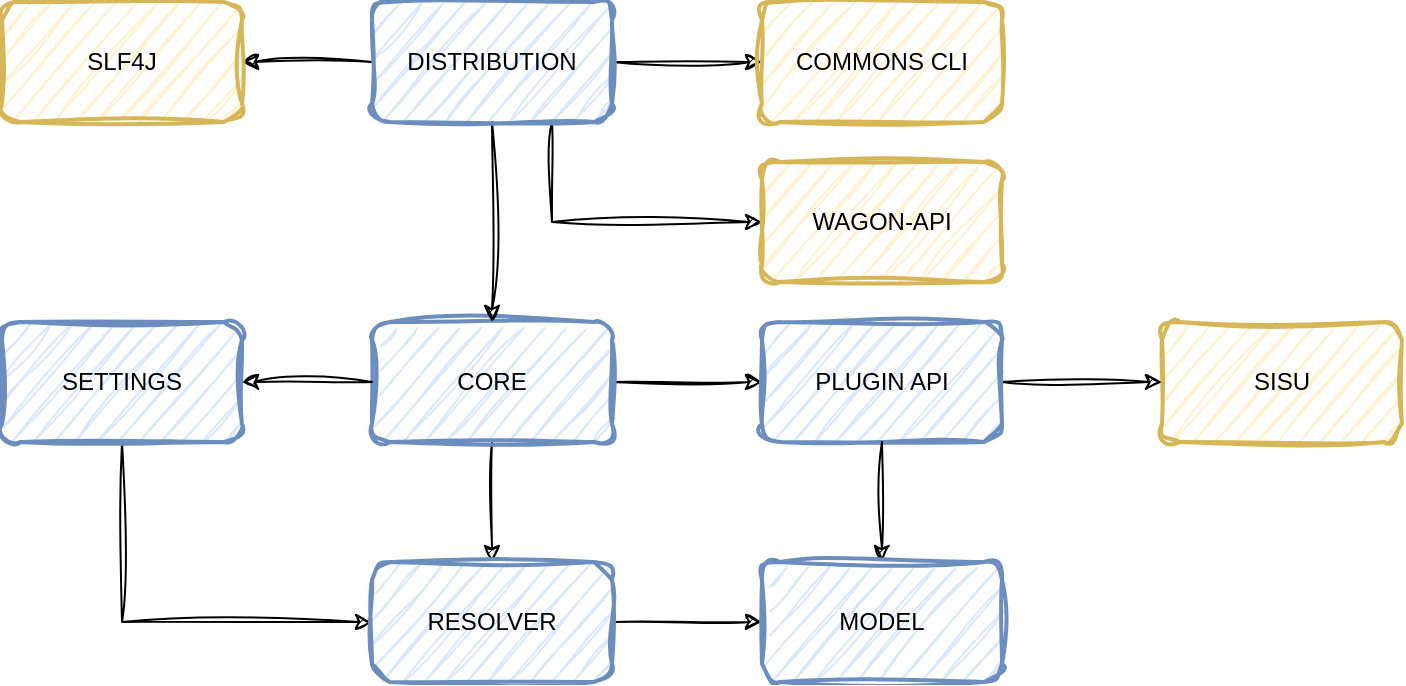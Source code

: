 <mxfile version="24.5.3" type="device" pages="2">
  <diagram name="architecture" id="eDK6Q7-gz9CCCeQCRKK1">
    <mxGraphModel dx="1434" dy="870" grid="1" gridSize="10" guides="1" tooltips="1" connect="1" arrows="1" fold="1" page="1" pageScale="1" pageWidth="850" pageHeight="1100" math="0" shadow="0">
      <root>
        <mxCell id="0" />
        <mxCell id="1" parent="0" />
        <mxCell id="8TiuIBxbKRfRdz03uTkU-14" value="" style="edgeStyle=orthogonalEdgeStyle;rounded=0;orthogonalLoop=1;jettySize=auto;exitX=1;exitY=0.5;exitDx=0;exitDy=0;entryX=0;entryY=0.5;entryDx=0;entryDy=0;sketch=1;curveFitting=1;jiggle=2;fontFamily=Helvetica;fontStyle=0;textShadow=0;labelBackgroundColor=none;labelBorderColor=none;html=1;" parent="1" source="8TiuIBxbKRfRdz03uTkU-1" target="8TiuIBxbKRfRdz03uTkU-6" edge="1">
          <mxGeometry relative="1" as="geometry" />
        </mxCell>
        <mxCell id="8TiuIBxbKRfRdz03uTkU-20" value="" style="edgeStyle=orthogonalEdgeStyle;rounded=0;orthogonalLoop=1;jettySize=auto;exitX=0.5;exitY=1;exitDx=0;exitDy=0;entryX=0.5;entryY=0;entryDx=0;entryDy=0;sketch=1;curveFitting=1;jiggle=2;fontFamily=Helvetica;fontStyle=0;textShadow=0;labelBackgroundColor=none;labelBorderColor=none;html=1;" parent="1" source="8TiuIBxbKRfRdz03uTkU-1" target="8TiuIBxbKRfRdz03uTkU-8" edge="1">
          <mxGeometry relative="1" as="geometry" />
        </mxCell>
        <mxCell id="8TiuIBxbKRfRdz03uTkU-1" value="CORE" style="rounded=1;sketch=1;curveFitting=1;jiggle=2;fillColor=#dae8fc;strokeColor=#6c8ebf;glass=0;fontFamily=Helvetica;strokeWidth=2;fontStyle=0;textShadow=0;labelBackgroundColor=none;labelBorderColor=none;whiteSpace=wrap;html=1;" parent="1" vertex="1">
          <mxGeometry x="365" y="250" width="120" height="60" as="geometry" />
        </mxCell>
        <mxCell id="8TiuIBxbKRfRdz03uTkU-3" value="SISU" style="rounded=1;fillColor=#fff2cc;strokeColor=#d6b656;sketch=1;curveFitting=1;jiggle=2;fontFamily=Helvetica;strokeWidth=2;fontStyle=0;textShadow=0;labelBackgroundColor=none;labelBorderColor=none;whiteSpace=wrap;html=1;" parent="1" vertex="1">
          <mxGeometry x="760" y="250" width="120" height="60" as="geometry" />
        </mxCell>
        <mxCell id="8TiuIBxbKRfRdz03uTkU-11" value="" style="edgeStyle=orthogonalEdgeStyle;rounded=0;orthogonalLoop=1;jettySize=auto;exitX=0.5;exitY=1;exitDx=0;exitDy=0;entryX=0.5;entryY=0;entryDx=0;entryDy=0;sketch=1;curveFitting=1;jiggle=2;fontFamily=Helvetica;fontStyle=0;textShadow=0;labelBackgroundColor=none;labelBorderColor=none;html=1;" parent="1" source="8TiuIBxbKRfRdz03uTkU-4" target="8TiuIBxbKRfRdz03uTkU-1" edge="1">
          <mxGeometry relative="1" as="geometry" />
        </mxCell>
        <mxCell id="8TiuIBxbKRfRdz03uTkU-12" value="" style="edgeStyle=orthogonalEdgeStyle;rounded=0;orthogonalLoop=1;jettySize=auto;exitX=0;exitY=0.5;exitDx=0;exitDy=0;entryX=1;entryY=0.5;entryDx=0;entryDy=0;sketch=1;curveFitting=1;jiggle=2;fontFamily=Helvetica;fontStyle=0;textShadow=0;labelBackgroundColor=none;labelBorderColor=none;html=1;" parent="1" source="8TiuIBxbKRfRdz03uTkU-4" target="8TiuIBxbKRfRdz03uTkU-10" edge="1">
          <mxGeometry relative="1" as="geometry" />
        </mxCell>
        <mxCell id="8TiuIBxbKRfRdz03uTkU-13" value="" style="edgeStyle=orthogonalEdgeStyle;rounded=0;orthogonalLoop=1;jettySize=auto;exitX=1;exitY=0.5;exitDx=0;exitDy=0;entryX=0;entryY=0.5;entryDx=0;entryDy=0;sketch=1;curveFitting=1;jiggle=2;fontFamily=Helvetica;fontStyle=0;textShadow=0;labelBackgroundColor=none;labelBorderColor=none;html=1;" parent="1" source="8TiuIBxbKRfRdz03uTkU-4" target="8TiuIBxbKRfRdz03uTkU-5" edge="1">
          <mxGeometry relative="1" as="geometry" />
        </mxCell>
        <mxCell id="5_9vtxObyTEnkmhjaET3-2" value="" style="edgeStyle=orthogonalEdgeStyle;rounded=0;orthogonalLoop=1;jettySize=auto;exitX=0.75;exitY=1;exitDx=0;exitDy=0;entryX=0;entryY=0.5;entryDx=0;entryDy=0;sketch=1;curveFitting=1;jiggle=2;fontFamily=Helvetica;fontStyle=0;textShadow=0;labelBackgroundColor=none;labelBorderColor=none;html=1;" parent="1" source="8TiuIBxbKRfRdz03uTkU-4" target="5_9vtxObyTEnkmhjaET3-1" edge="1">
          <mxGeometry relative="1" as="geometry" />
        </mxCell>
        <mxCell id="8TiuIBxbKRfRdz03uTkU-4" value="DISTRIBUTION" style="rounded=1;fillColor=#dae8fc;strokeColor=#6c8ebf;sketch=1;curveFitting=1;jiggle=2;fontFamily=Helvetica;strokeWidth=2;fontStyle=0;textShadow=0;labelBackgroundColor=none;labelBorderColor=none;whiteSpace=wrap;html=1;" parent="1" vertex="1">
          <mxGeometry x="365" y="90" width="120" height="60" as="geometry" />
        </mxCell>
        <mxCell id="8TiuIBxbKRfRdz03uTkU-5" value="COMMONS CLI" style="rounded=1;fillColor=#fff2cc;strokeColor=#d6b656;sketch=1;curveFitting=1;jiggle=2;fontFamily=Helvetica;strokeWidth=2;fontStyle=0;textShadow=0;labelBackgroundColor=none;labelBorderColor=none;whiteSpace=wrap;html=1;" parent="1" vertex="1">
          <mxGeometry x="560" y="90" width="120" height="60" as="geometry" />
        </mxCell>
        <mxCell id="8TiuIBxbKRfRdz03uTkU-15" value="" style="edgeStyle=orthogonalEdgeStyle;rounded=0;orthogonalLoop=1;jettySize=auto;entryX=0;entryY=0.5;entryDx=0;entryDy=0;sketch=1;curveFitting=1;jiggle=2;fontFamily=Helvetica;fontStyle=0;textShadow=0;labelBackgroundColor=none;labelBorderColor=none;html=1;" parent="1" source="8TiuIBxbKRfRdz03uTkU-6" target="8TiuIBxbKRfRdz03uTkU-3" edge="1">
          <mxGeometry relative="1" as="geometry" />
        </mxCell>
        <mxCell id="8TiuIBxbKRfRdz03uTkU-6" value="PLUGIN API" style="rounded=1;fillColor=#dae8fc;strokeColor=#6c8ebf;sketch=1;curveFitting=1;jiggle=2;fontFamily=Helvetica;strokeWidth=2;fontStyle=0;textShadow=0;labelBackgroundColor=none;labelBorderColor=none;whiteSpace=wrap;html=1;" parent="1" vertex="1">
          <mxGeometry x="560" y="250" width="120" height="60" as="geometry" />
        </mxCell>
        <mxCell id="8TiuIBxbKRfRdz03uTkU-17" value="" style="edgeStyle=orthogonalEdgeStyle;rounded=0;orthogonalLoop=1;jettySize=auto;entryX=0.5;entryY=0;entryDx=0;entryDy=0;sketch=1;curveFitting=1;jiggle=2;exitX=0.5;exitY=1;exitDx=0;exitDy=0;fontFamily=Helvetica;fontStyle=0;textShadow=0;labelBackgroundColor=none;labelBorderColor=none;html=1;" parent="1" source="8TiuIBxbKRfRdz03uTkU-6" target="8TiuIBxbKRfRdz03uTkU-9" edge="1">
          <mxGeometry relative="1" as="geometry" />
        </mxCell>
        <mxCell id="8TiuIBxbKRfRdz03uTkU-18" value="" style="edgeStyle=orthogonalEdgeStyle;rounded=0;orthogonalLoop=1;jettySize=auto;exitX=0.5;exitY=1;exitDx=0;exitDy=0;entryX=0;entryY=0.5;entryDx=0;entryDy=0;sketch=1;curveFitting=1;jiggle=2;fontFamily=Helvetica;fontStyle=0;textShadow=0;labelBackgroundColor=none;labelBorderColor=none;html=1;" parent="1" source="8TiuIBxbKRfRdz03uTkU-7" target="8TiuIBxbKRfRdz03uTkU-8" edge="1">
          <mxGeometry relative="1" as="geometry" />
        </mxCell>
        <mxCell id="8TiuIBxbKRfRdz03uTkU-7" value="SETTINGS" style="rounded=1;fillColor=#dae8fc;strokeColor=#6c8ebf;sketch=1;curveFitting=1;jiggle=2;fontFamily=Helvetica;strokeWidth=2;fontStyle=0;textShadow=0;labelBackgroundColor=none;labelBorderColor=none;whiteSpace=wrap;html=1;" parent="1" vertex="1">
          <mxGeometry x="180" y="250" width="120" height="60" as="geometry" />
        </mxCell>
        <mxCell id="8TiuIBxbKRfRdz03uTkU-19" value="" style="edgeStyle=orthogonalEdgeStyle;rounded=0;orthogonalLoop=1;jettySize=auto;exitX=1;exitY=0.5;exitDx=0;exitDy=0;entryX=0;entryY=0.5;entryDx=0;entryDy=0;sketch=1;curveFitting=1;jiggle=2;fontFamily=Helvetica;fontStyle=0;textShadow=0;labelBackgroundColor=none;labelBorderColor=none;html=1;" parent="1" source="8TiuIBxbKRfRdz03uTkU-8" target="8TiuIBxbKRfRdz03uTkU-9" edge="1">
          <mxGeometry relative="1" as="geometry" />
        </mxCell>
        <mxCell id="8TiuIBxbKRfRdz03uTkU-8" value="RESOLVER" style="rounded=1;fillColor=#dae8fc;strokeColor=#6c8ebf;sketch=1;curveFitting=1;jiggle=2;fontFamily=Helvetica;strokeWidth=2;fontStyle=0;textShadow=0;labelBackgroundColor=none;labelBorderColor=none;whiteSpace=wrap;html=1;" parent="1" vertex="1">
          <mxGeometry x="365" y="370" width="120" height="60" as="geometry" />
        </mxCell>
        <mxCell id="8TiuIBxbKRfRdz03uTkU-9" value="MODEL" style="rounded=1;fillColor=#dae8fc;strokeColor=#6c8ebf;sketch=1;curveFitting=1;jiggle=2;fontFamily=Helvetica;strokeWidth=2;fontStyle=0;textShadow=0;labelBackgroundColor=none;labelBorderColor=none;whiteSpace=wrap;html=1;" parent="1" vertex="1">
          <mxGeometry x="560" y="370" width="120" height="60" as="geometry" />
        </mxCell>
        <mxCell id="8TiuIBxbKRfRdz03uTkU-10" value="SLF4J" style="rounded=1;fillColor=#fff2cc;strokeColor=#d6b656;sketch=1;curveFitting=1;jiggle=2;fontFamily=Helvetica;strokeWidth=2;fontStyle=0;textShadow=0;labelBackgroundColor=none;labelBorderColor=none;whiteSpace=wrap;html=1;" parent="1" vertex="1">
          <mxGeometry x="180" y="90" width="120" height="60" as="geometry" />
        </mxCell>
        <mxCell id="8TiuIBxbKRfRdz03uTkU-16" value="" style="edgeStyle=orthogonalEdgeStyle;rounded=0;orthogonalLoop=1;jettySize=auto;exitX=0;exitY=0.5;exitDx=0;exitDy=0;entryX=1;entryY=0.5;entryDx=0;entryDy=0;sketch=1;curveFitting=1;jiggle=2;fontFamily=Helvetica;fontStyle=0;textShadow=0;labelBackgroundColor=none;labelBorderColor=none;html=1;" parent="1" source="8TiuIBxbKRfRdz03uTkU-1" target="8TiuIBxbKRfRdz03uTkU-7" edge="1">
          <mxGeometry relative="1" as="geometry" />
        </mxCell>
        <mxCell id="5_9vtxObyTEnkmhjaET3-1" value="WAGON-API" style="rounded=1;fillColor=#fff2cc;strokeColor=#d6b656;sketch=1;curveFitting=1;jiggle=2;fontFamily=Helvetica;strokeWidth=2;fontStyle=0;textShadow=0;labelBackgroundColor=none;labelBorderColor=none;whiteSpace=wrap;html=1;" parent="1" vertex="1">
          <mxGeometry x="560" y="170" width="120" height="60" as="geometry" />
        </mxCell>
      </root>
    </mxGraphModel>
  </diagram>
  <diagram id="cgh0RoaTTMQy__GzhcH5" name="classWorlds">
    <mxGraphModel dx="1368" dy="838" grid="1" gridSize="10" guides="1" tooltips="1" connect="1" arrows="1" fold="1" page="1" pageScale="1" pageWidth="850" pageHeight="1100" math="0" shadow="0">
      <root>
        <mxCell id="0" />
        <mxCell id="1" parent="0" />
        <mxCell id="SdF7Xom4KmPPKjgxSYOy-16" style="edgeStyle=orthogonalEdgeStyle;rounded=0;orthogonalLoop=1;jettySize=auto;html=1;entryX=0;entryY=0.5;entryDx=0;entryDy=0;dashed=1;" parent="1" source="SdF7Xom4KmPPKjgxSYOy-1" target="SdF7Xom4KmPPKjgxSYOy-2" edge="1">
          <mxGeometry relative="1" as="geometry" />
        </mxCell>
        <mxCell id="SdF7Xom4KmPPKjgxSYOy-1" value="&lt;font face=&quot;Comic Sans MS&quot;&gt;System&lt;/font&gt;" style="rounded=1;whiteSpace=wrap;html=1;sketch=1;curveFitting=1;jiggle=2;strokeWidth=2;fillColor=#dae8fc;strokeColor=#6c8ebf;arcSize=50;" parent="1" vertex="1">
          <mxGeometry x="370" y="360" width="120" height="60" as="geometry" />
        </mxCell>
        <mxCell id="SdF7Xom4KmPPKjgxSYOy-12" style="edgeStyle=orthogonalEdgeStyle;rounded=0;orthogonalLoop=1;jettySize=auto;html=1;entryX=0.5;entryY=0;entryDx=0;entryDy=0;dashed=1;" parent="1" source="SdF7Xom4KmPPKjgxSYOy-2" target="SdF7Xom4KmPPKjgxSYOy-4" edge="1">
          <mxGeometry relative="1" as="geometry" />
        </mxCell>
        <mxCell id="SdF7Xom4KmPPKjgxSYOy-2" value="&lt;font face=&quot;Comic Sans MS&quot;&gt;Maven Core&lt;/font&gt;" style="rounded=1;whiteSpace=wrap;html=1;sketch=1;curveFitting=1;jiggle=2;strokeWidth=2;fillColor=#dae8fc;strokeColor=#6c8ebf;arcSize=50;" parent="1" vertex="1">
          <mxGeometry x="670" y="360" width="120" height="60" as="geometry" />
        </mxCell>
        <mxCell id="SdF7Xom4KmPPKjgxSYOy-11" style="edgeStyle=orthogonalEdgeStyle;rounded=0;orthogonalLoop=1;jettySize=auto;html=1;entryX=0.25;entryY=0;entryDx=0;entryDy=0;dashed=1;" parent="1" source="SdF7Xom4KmPPKjgxSYOy-3" target="SdF7Xom4KmPPKjgxSYOy-4" edge="1">
          <mxGeometry relative="1" as="geometry" />
        </mxCell>
        <mxCell id="SdF7Xom4KmPPKjgxSYOy-3" value="&lt;font face=&quot;Comic Sans MS&quot;&gt;Core Extentions&lt;/font&gt;" style="rounded=1;whiteSpace=wrap;html=1;sketch=1;curveFitting=1;jiggle=2;strokeWidth=2;fillColor=#dae8fc;strokeColor=#6c8ebf;arcSize=50;" parent="1" vertex="1">
          <mxGeometry x="520" y="430" width="120" height="60" as="geometry" />
        </mxCell>
        <mxCell id="SdF7Xom4KmPPKjgxSYOy-14" style="edgeStyle=orthogonalEdgeStyle;rounded=0;orthogonalLoop=1;jettySize=auto;html=1;entryX=0.5;entryY=0;entryDx=0;entryDy=0;dashed=1;" parent="1" source="SdF7Xom4KmPPKjgxSYOy-4" target="SdF7Xom4KmPPKjgxSYOy-5" edge="1">
          <mxGeometry relative="1" as="geometry" />
        </mxCell>
        <mxCell id="SdF7Xom4KmPPKjgxSYOy-4" value="&lt;font face=&quot;Comic Sans MS&quot;&gt;Maven API&lt;/font&gt;" style="rounded=1;whiteSpace=wrap;html=1;sketch=1;curveFitting=1;jiggle=2;strokeWidth=2;fillColor=#ffe6cc;strokeColor=#d79b00;arcSize=50;" parent="1" vertex="1">
          <mxGeometry x="670" y="530" width="120" height="60" as="geometry" />
        </mxCell>
        <mxCell id="SdF7Xom4KmPPKjgxSYOy-15" style="edgeStyle=orthogonalEdgeStyle;rounded=0;orthogonalLoop=1;jettySize=auto;html=1;exitX=0.5;exitY=1;exitDx=0;exitDy=0;entryX=0.5;entryY=0;entryDx=0;entryDy=0;dashed=1;" parent="1" source="SdF7Xom4KmPPKjgxSYOy-5" target="SdF7Xom4KmPPKjgxSYOy-6" edge="1">
          <mxGeometry relative="1" as="geometry" />
        </mxCell>
        <mxCell id="SdF7Xom4KmPPKjgxSYOy-5" value="&lt;font face=&quot;Comic Sans MS&quot;&gt;Project&lt;/font&gt;" style="rounded=1;whiteSpace=wrap;html=1;sketch=1;curveFitting=1;jiggle=2;strokeWidth=2;fillColor=#ffe6cc;strokeColor=#d79b00;arcSize=50;" parent="1" vertex="1">
          <mxGeometry x="670" y="670" width="120" height="60" as="geometry" />
        </mxCell>
        <mxCell id="SdF7Xom4KmPPKjgxSYOy-6" value="&lt;font face=&quot;Comic Sans MS&quot;&gt;Plugin 1&lt;/font&gt;" style="rounded=1;whiteSpace=wrap;html=1;sketch=1;curveFitting=1;jiggle=2;strokeWidth=2;fillColor=#d5e8d4;strokeColor=#82b366;arcSize=50;" parent="1" vertex="1">
          <mxGeometry x="670" y="770" width="120" height="60" as="geometry" />
        </mxCell>
        <mxCell id="SdF7Xom4KmPPKjgxSYOy-13" style="edgeStyle=orthogonalEdgeStyle;rounded=0;orthogonalLoop=1;jettySize=auto;html=1;entryX=0.25;entryY=0;entryDx=0;entryDy=0;dashed=1;" parent="1" source="SdF7Xom4KmPPKjgxSYOy-7" target="SdF7Xom4KmPPKjgxSYOy-5" edge="1">
          <mxGeometry relative="1" as="geometry" />
        </mxCell>
        <mxCell id="SdF7Xom4KmPPKjgxSYOy-7" value="&lt;font face=&quot;Comic Sans MS&quot;&gt;Build Extensions&lt;/font&gt;" style="rounded=1;whiteSpace=wrap;html=1;sketch=1;curveFitting=1;jiggle=2;strokeWidth=2;fillColor=#ffe6cc;strokeColor=#d79b00;arcSize=50;" parent="1" vertex="1">
          <mxGeometry x="520" y="600" width="120" height="60" as="geometry" />
        </mxCell>
        <mxCell id="SdF7Xom4KmPPKjgxSYOy-9" value="" style="endArrow=none;html=1;rounded=0;strokeWidth=3;sketch=1;curveFitting=1;jiggle=2;" parent="1" edge="1">
          <mxGeometry width="50" height="50" relative="1" as="geometry">
            <mxPoint x="340" y="510" as="sourcePoint" />
            <mxPoint x="850" y="510" as="targetPoint" />
          </mxGeometry>
        </mxCell>
        <mxCell id="SdF7Xom4KmPPKjgxSYOy-10" value="" style="endArrow=none;html=1;rounded=0;sketch=1;curveFitting=1;jiggle=2;strokeWidth=3;" parent="1" edge="1">
          <mxGeometry width="50" height="50" relative="1" as="geometry">
            <mxPoint x="340" y="750" as="sourcePoint" />
            <mxPoint x="1130" y="750" as="targetPoint" />
          </mxGeometry>
        </mxCell>
        <mxCell id="SdF7Xom4KmPPKjgxSYOy-17" value="Core Classworld" style="text;html=1;align=center;verticalAlign=middle;whiteSpace=wrap;rounded=0;rotation=-91;fontSize=18;" parent="1" vertex="1">
          <mxGeometry x="275.0" y="370" width="150" height="75" as="geometry" />
        </mxCell>
        <mxCell id="SdF7Xom4KmPPKjgxSYOy-18" value="Project Classworld" style="text;html=1;align=center;verticalAlign=middle;whiteSpace=wrap;rounded=0;rotation=-91;fontSize=18;" parent="1" vertex="1">
          <mxGeometry x="275.0" y="590" width="170" height="80" as="geometry" />
        </mxCell>
        <mxCell id="SdF7Xom4KmPPKjgxSYOy-19" value="Plugin1 Classworld" style="text;html=1;align=center;verticalAlign=middle;whiteSpace=wrap;rounded=0;rotation=-90;fontSize=18;" parent="1" vertex="1">
          <mxGeometry x="285" y="790" width="150" height="75" as="geometry" />
        </mxCell>
        <UserObject label="&lt;span style=&quot;color: rgb(23, 43, 77); font-family: SFMono-Medium, &amp;quot;SF Mono&amp;quot;, &amp;quot;Segoe UI Mono&amp;quot;, &amp;quot;Roboto Mono&amp;quot;, &amp;quot;Ubuntu Mono&amp;quot;, Menlo, Courier, monospace; font-size: 8px; font-style: normal; font-variant-ligatures: normal; font-variant-caps: normal; font-weight: 400; letter-spacing: normal; orphans: 2; text-align: start; text-indent: 0px; text-transform: none; widows: 2; word-spacing: 0px; -webkit-text-stroke-width: 0px; white-space: normal; background-color: rgb(255, 255, 255); text-decoration-thickness: initial; text-decoration-style: initial; text-decoration-color: initial; float: none; display: inline !important;&quot;&gt;org.apache.maven.*&lt;/span&gt;" link="&lt;span style=&quot;color: rgb(23, 43, 77); font-family: SFMono-Medium, &amp;quot;SF Mono&amp;quot;, &amp;quot;Segoe UI Mono&amp;quot;, &amp;quot;Roboto Mono&amp;quot;, &amp;quot;Ubuntu Mono&amp;quot;, Menlo, Courier, monospace; font-size: 14px; font-style: normal; font-variant-ligatures: normal; font-variant-caps: normal; font-weight: 400; letter-spacing: normal; orphans: 2; text-align: start; text-indent: 0px; text-transform: none; widows: 2; word-spacing: 0px; -webkit-text-stroke-width: 0px; white-space: normal; background-color: rgb(255, 255, 255); text-decoration-thickness: initial; text-decoration-style: initial; text-decoration-color: initial; display: inline !important; float: none;&quot;&gt;org.apache.maven&lt;/span&gt;" id="SdF7Xom4KmPPKjgxSYOy-20">
          <mxCell style="text;whiteSpace=wrap;html=1;fontSize=8;" parent="1" vertex="1">
            <mxGeometry x="730" y="455" width="100" height="35" as="geometry" />
          </mxCell>
        </UserObject>
        <mxCell id="BvWVRqfs5QDzRZT-X9Sz-1" value="&lt;font face=&quot;Comic Sans MS&quot;&gt;Plugin 2 &lt;br&gt;With Extension&lt;/font&gt;" style="rounded=1;whiteSpace=wrap;html=1;sketch=1;curveFitting=1;jiggle=2;strokeWidth=2;fillColor=#d5e8d4;strokeColor=#82b366;arcSize=50;" vertex="1" parent="1">
          <mxGeometry x="932.33" y="770" width="120" height="60" as="geometry" />
        </mxCell>
        <mxCell id="BvWVRqfs5QDzRZT-X9Sz-2" style="edgeStyle=orthogonalEdgeStyle;rounded=0;orthogonalLoop=1;jettySize=auto;html=1;entryX=0.672;entryY=-0.067;entryDx=0;entryDy=0;entryPerimeter=0;dashed=1;" edge="1" parent="1" source="SdF7Xom4KmPPKjgxSYOy-2" target="BvWVRqfs5QDzRZT-X9Sz-1">
          <mxGeometry relative="1" as="geometry" />
        </mxCell>
        <mxCell id="BvWVRqfs5QDzRZT-X9Sz-3" value="Plugin2 Classworld" style="text;html=1;align=center;verticalAlign=middle;whiteSpace=wrap;rounded=0;rotation=-89;fontSize=18;" vertex="1" parent="1">
          <mxGeometry x="820" y="800" width="150" height="75" as="geometry" />
        </mxCell>
        <mxCell id="BvWVRqfs5QDzRZT-X9Sz-4" value="" style="endArrow=none;html=1;rounded=0;sketch=1;curveFitting=1;jiggle=2;strokeWidth=3;" edge="1" parent="1">
          <mxGeometry width="50" height="50" relative="1" as="geometry">
            <mxPoint x="857" y="920" as="sourcePoint" />
            <mxPoint x="856.83" y="760" as="targetPoint" />
          </mxGeometry>
        </mxCell>
        <mxCell id="BvWVRqfs5QDzRZT-X9Sz-7" value="" style="endArrow=none;html=1;rounded=0;sketch=1;curveFitting=1;jiggle=2;strokeWidth=3;" edge="1" parent="1">
          <mxGeometry width="50" height="50" relative="1" as="geometry">
            <mxPoint x="860.17" y="700" as="sourcePoint" />
            <mxPoint x="860" y="540" as="targetPoint" />
          </mxGeometry>
        </mxCell>
        <mxCell id="BvWVRqfs5QDzRZT-X9Sz-8" value="" style="endArrow=none;html=1;rounded=0;sketch=1;curveFitting=1;jiggle=2;strokeWidth=3;" edge="1" parent="1">
          <mxGeometry width="50" height="50" relative="1" as="geometry">
            <mxPoint x="860.17" y="500" as="sourcePoint" />
            <mxPoint x="860" y="340" as="targetPoint" />
          </mxGeometry>
        </mxCell>
        <mxCell id="BvWVRqfs5QDzRZT-X9Sz-9" value="" style="endArrow=none;html=1;rounded=0;sketch=1;curveFitting=1;jiggle=2;strokeWidth=3;" edge="1" parent="1">
          <mxGeometry width="50" height="50" relative="1" as="geometry">
            <mxPoint x="1130.17" y="917.5" as="sourcePoint" />
            <mxPoint x="1130" y="757.5" as="targetPoint" />
          </mxGeometry>
        </mxCell>
      </root>
    </mxGraphModel>
  </diagram>
</mxfile>
